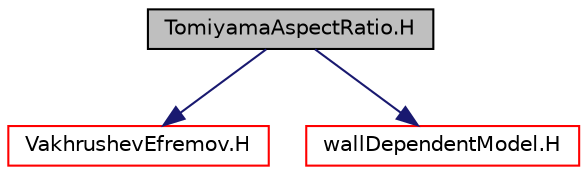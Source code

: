 digraph "TomiyamaAspectRatio.H"
{
  bgcolor="transparent";
  edge [fontname="Helvetica",fontsize="10",labelfontname="Helvetica",labelfontsize="10"];
  node [fontname="Helvetica",fontsize="10",shape=record];
  Node1 [label="TomiyamaAspectRatio.H",height=0.2,width=0.4,color="black", fillcolor="grey75", style="filled", fontcolor="black"];
  Node1 -> Node2 [color="midnightblue",fontsize="10",style="solid",fontname="Helvetica"];
  Node2 [label="VakhrushevEfremov.H",height=0.2,width=0.4,color="red",URL="$a00579.html"];
  Node1 -> Node3 [color="midnightblue",fontsize="10",style="solid",fontname="Helvetica"];
  Node3 [label="wallDependentModel.H",height=0.2,width=0.4,color="red",URL="$a00592.html"];
}
